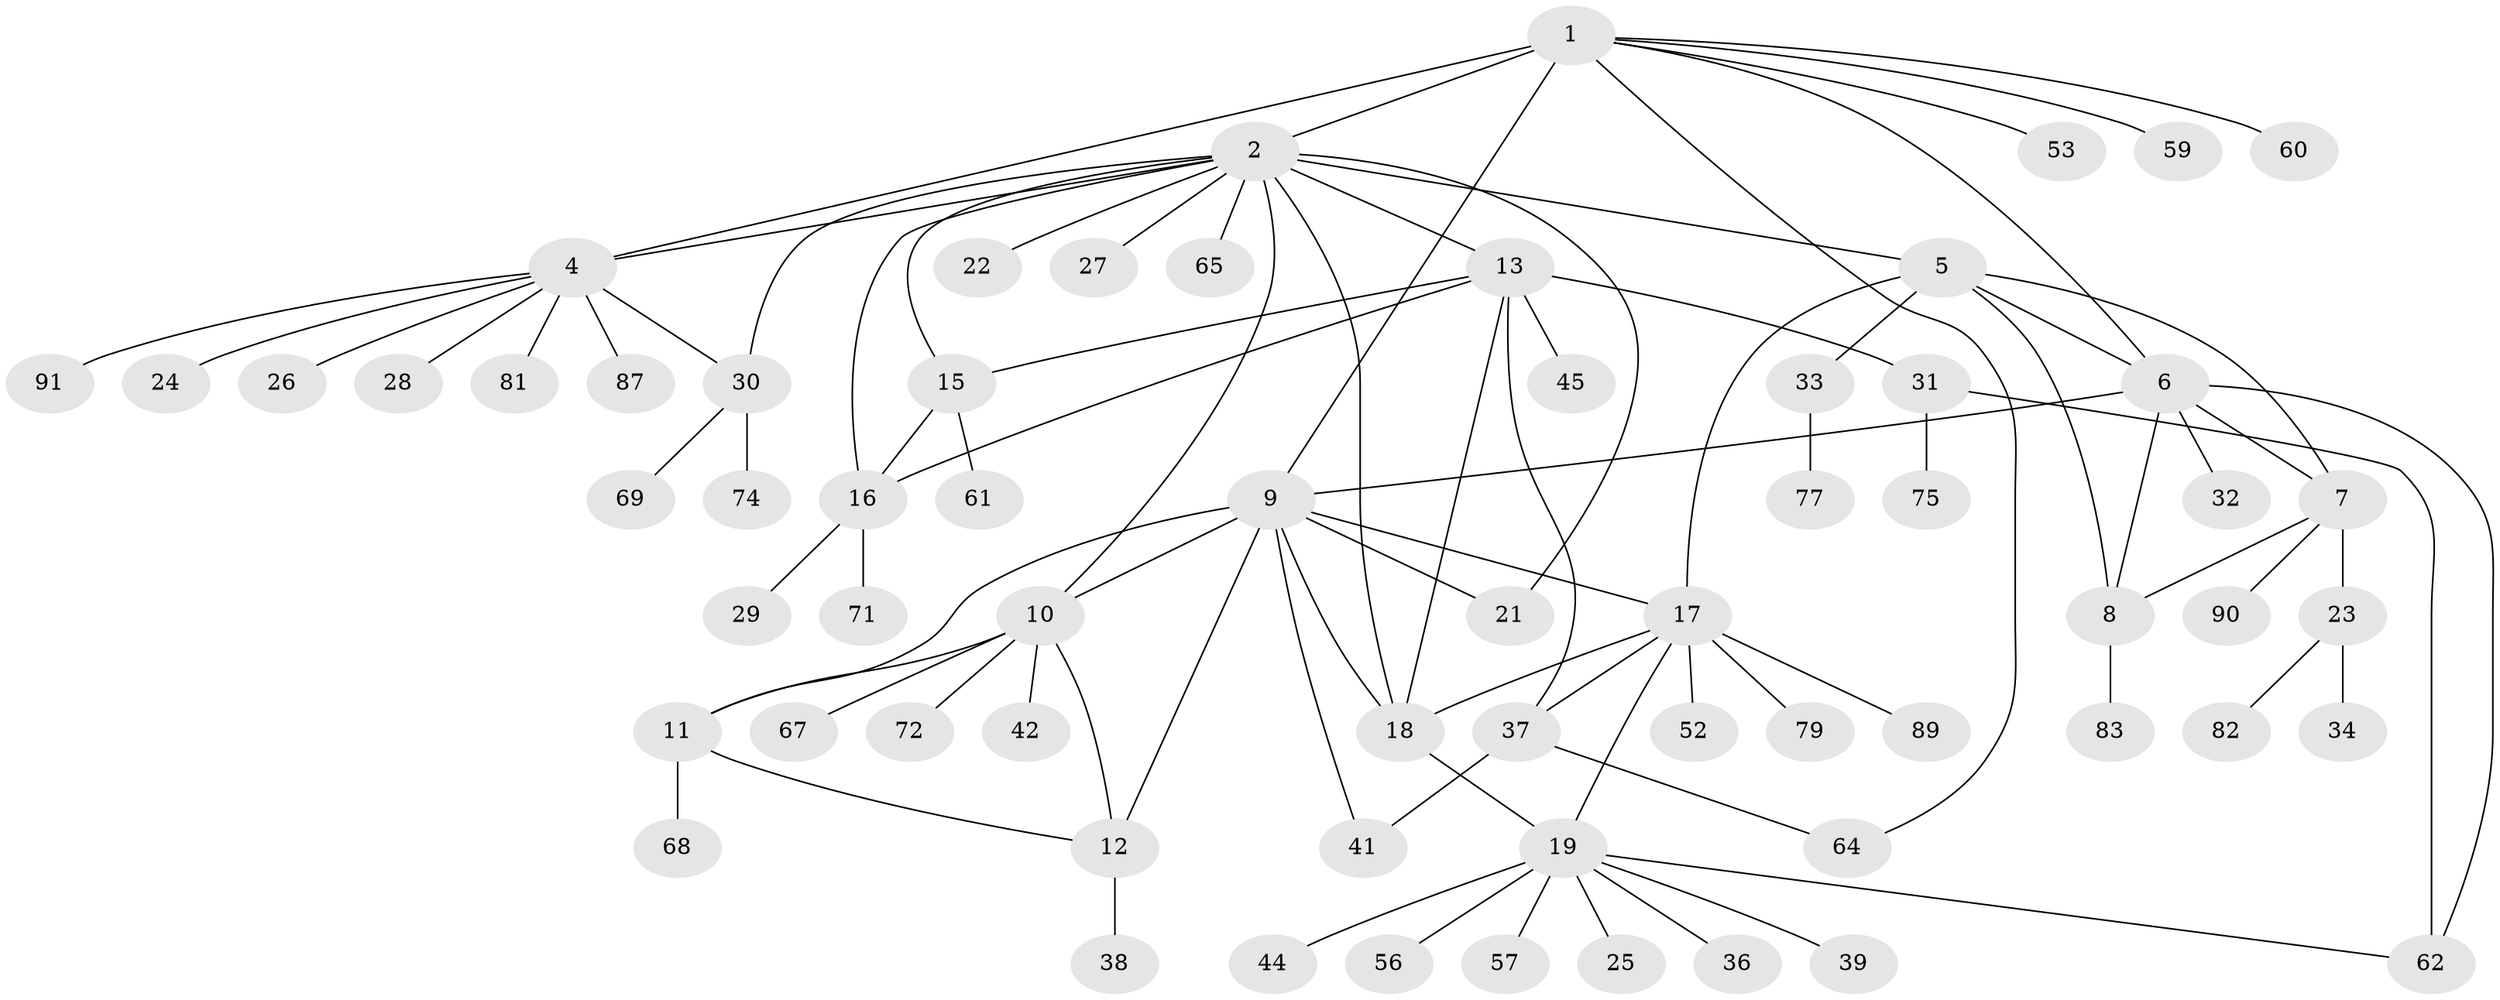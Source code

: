// original degree distribution, {3: 0.054945054945054944, 6: 0.03296703296703297, 9: 0.01098901098901099, 11: 0.02197802197802198, 7: 0.02197802197802198, 8: 0.03296703296703297, 4: 0.02197802197802198, 5: 0.06593406593406594, 10: 0.02197802197802198, 2: 0.14285714285714285, 1: 0.5714285714285714}
// Generated by graph-tools (version 1.1) at 2025/11/02/27/25 16:11:35]
// undirected, 65 vertices, 89 edges
graph export_dot {
graph [start="1"]
  node [color=gray90,style=filled];
  1 [super="+3"];
  2 [super="+14"];
  4 [super="+63"];
  5 [super="+43"];
  6 [super="+51"];
  7 [super="+58"];
  8;
  9 [super="+46"];
  10 [super="+78"];
  11 [super="+35"];
  12 [super="+47"];
  13 [super="+76"];
  15 [super="+70"];
  16 [super="+48"];
  17 [super="+54"];
  18 [super="+20"];
  19 [super="+50"];
  21 [super="+80"];
  22 [super="+88"];
  23 [super="+40"];
  24;
  25;
  26;
  27;
  28;
  29;
  30 [super="+49"];
  31;
  32;
  33;
  34 [super="+55"];
  36;
  37 [super="+73"];
  38;
  39;
  41;
  42;
  44;
  45;
  52;
  53;
  56;
  57;
  59 [super="+85"];
  60;
  61;
  62 [super="+66"];
  64 [super="+86"];
  65;
  67;
  68;
  69 [super="+84"];
  71;
  72;
  74;
  75;
  77;
  79;
  81;
  82;
  83;
  87;
  89;
  90;
  91;
  1 -- 2 [weight=2];
  1 -- 4 [weight=2];
  1 -- 64;
  1 -- 6;
  1 -- 9;
  1 -- 53;
  1 -- 59;
  1 -- 60;
  2 -- 4;
  2 -- 18;
  2 -- 22;
  2 -- 65;
  2 -- 5;
  2 -- 10;
  2 -- 13;
  2 -- 15;
  2 -- 16;
  2 -- 21;
  2 -- 27;
  2 -- 30;
  4 -- 24;
  4 -- 26;
  4 -- 28;
  4 -- 30;
  4 -- 81;
  4 -- 87;
  4 -- 91;
  5 -- 6;
  5 -- 7;
  5 -- 8;
  5 -- 17;
  5 -- 33;
  6 -- 7;
  6 -- 8;
  6 -- 9;
  6 -- 32;
  6 -- 62;
  7 -- 8;
  7 -- 23;
  7 -- 90;
  8 -- 83;
  9 -- 10;
  9 -- 11;
  9 -- 12;
  9 -- 41;
  9 -- 18;
  9 -- 21;
  9 -- 17;
  10 -- 11;
  10 -- 12;
  10 -- 42;
  10 -- 67;
  10 -- 72;
  11 -- 12;
  11 -- 68;
  12 -- 38;
  13 -- 15;
  13 -- 16;
  13 -- 31;
  13 -- 45;
  13 -- 37;
  13 -- 18;
  15 -- 16;
  15 -- 61;
  16 -- 29;
  16 -- 71;
  17 -- 18 [weight=2];
  17 -- 19;
  17 -- 37;
  17 -- 52;
  17 -- 79;
  17 -- 89;
  18 -- 19 [weight=2];
  19 -- 25;
  19 -- 36;
  19 -- 39;
  19 -- 44;
  19 -- 56;
  19 -- 57;
  19 -- 62;
  23 -- 34;
  23 -- 82;
  30 -- 69;
  30 -- 74;
  31 -- 62;
  31 -- 75;
  33 -- 77;
  37 -- 41;
  37 -- 64;
}
